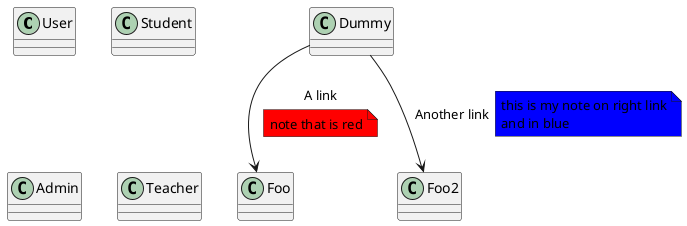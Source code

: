 @startuml


class User {
    
}

class Student {
    
}

class Admin {
    
}

class Teacher {
    
}

class Dummy
Dummy --> Foo : A link
note on link #red: note that is red

Dummy --> Foo2 : Another link
note right on link #blue
this is my note on right link
and in blue
end note
@enduml